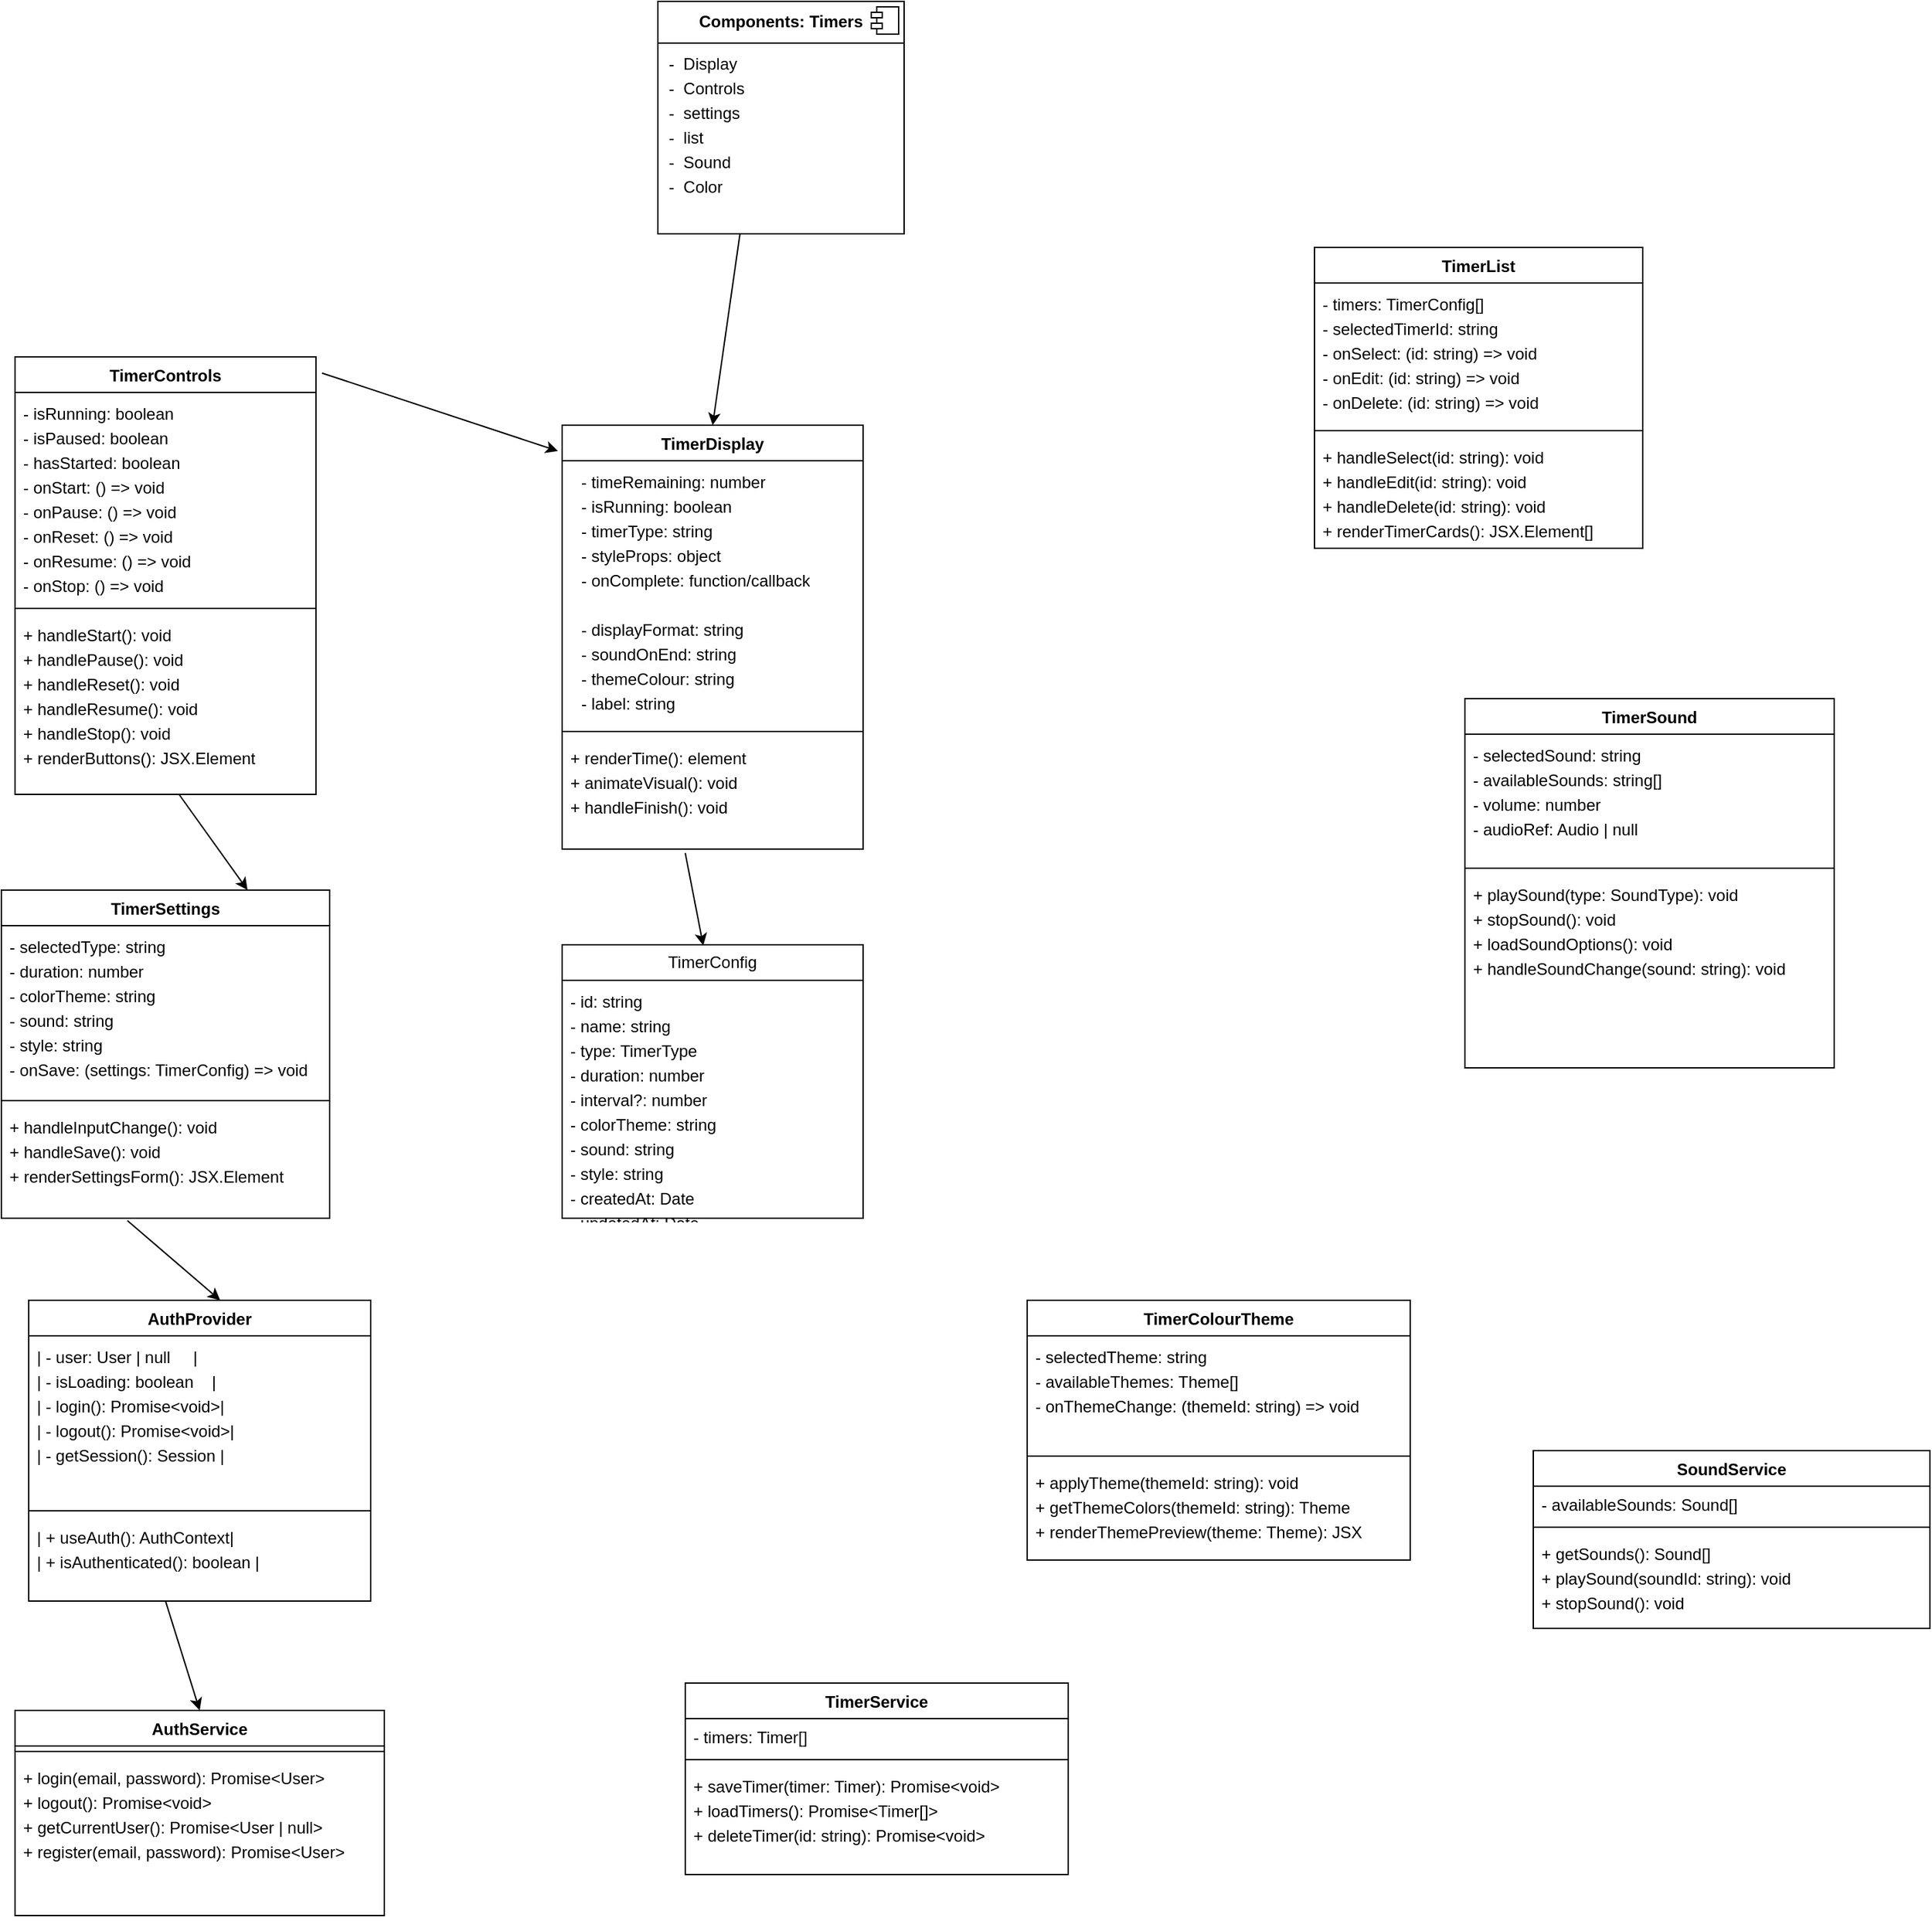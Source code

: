 <mxfile version="27.0.9">
  <diagram name="Page-1" id="QBBoDQWZTO2eCrty7JTz">
    <mxGraphModel dx="2489" dy="1944" grid="1" gridSize="10" guides="1" tooltips="1" connect="1" arrows="1" fold="1" page="1" pageScale="1" pageWidth="850" pageHeight="1100" math="0" shadow="0">
      <root>
        <mxCell id="0" />
        <mxCell id="1" parent="0" />
        <mxCell id="0FBJy8l07Yth9Wb-NzU2-1" value="&lt;div style=&quot;line-height: 150%;&quot;&gt;&lt;p style=&quot;margin:0px;margin-top:6px;text-align:center;&quot;&gt;&lt;b&gt;Components: Timers&lt;/b&gt;&lt;/p&gt;&lt;hr size=&quot;1&quot; style=&quot;border-style:solid;&quot;&gt;&lt;p style=&quot;margin:0px;margin-left:8px;&quot;&gt;-&amp;nbsp; Display&lt;/p&gt;&lt;p style=&quot;margin:0px;margin-left:8px;&quot;&gt;-&amp;nbsp; Controls&lt;/p&gt;&lt;p style=&quot;margin:0px;margin-left:8px;&quot;&gt;-&amp;nbsp; settings&lt;/p&gt;&lt;p style=&quot;margin:0px;margin-left:8px;&quot;&gt;-&amp;nbsp; list&lt;/p&gt;&lt;p style=&quot;margin:0px;margin-left:8px;&quot;&gt;-&amp;nbsp; Sound&amp;nbsp;&lt;/p&gt;&lt;p style=&quot;margin:0px;margin-left:8px;&quot;&gt;-&amp;nbsp; Color&lt;/p&gt;&lt;p style=&quot;margin:0px;margin-left:8px;&quot;&gt;&lt;/p&gt;&lt;/div&gt;" style="align=left;overflow=fill;html=1;dropTarget=0;whiteSpace=wrap;" parent="1" vertex="1">
          <mxGeometry x="-120" y="-250" width="180" height="170" as="geometry" />
        </mxCell>
        <mxCell id="0FBJy8l07Yth9Wb-NzU2-2" value="" style="shape=component;jettyWidth=8;jettyHeight=4;" parent="0FBJy8l07Yth9Wb-NzU2-1" vertex="1">
          <mxGeometry x="1" width="20" height="20" relative="1" as="geometry">
            <mxPoint x="-24" y="4" as="offset" />
          </mxGeometry>
        </mxCell>
        <mxCell id="0FBJy8l07Yth9Wb-NzU2-17" value="" style="endArrow=classic;html=1;rounded=0;exitX=-0.013;exitY=0.419;exitDx=0;exitDy=0;exitPerimeter=0;entryX=0.5;entryY=0;entryDx=0;entryDy=0;" parent="1" edge="1" target="0FBJy8l07Yth9Wb-NzU2-23">
          <mxGeometry width="50" height="50" relative="1" as="geometry">
            <mxPoint x="-60.0" y="-80.0" as="sourcePoint" />
            <mxPoint x="-36.58" y="155.05" as="targetPoint" />
            <Array as="points" />
          </mxGeometry>
        </mxCell>
        <mxCell id="0FBJy8l07Yth9Wb-NzU2-23" value="TimerDisplay" style="swimlane;fontStyle=1;align=center;verticalAlign=top;childLayout=stackLayout;horizontal=1;startSize=26;horizontalStack=0;resizeParent=1;resizeParentMax=0;resizeLast=0;collapsible=1;marginBottom=0;whiteSpace=wrap;html=1;" parent="1" vertex="1">
          <mxGeometry x="-190" y="60" width="220" height="310" as="geometry" />
        </mxCell>
        <mxCell id="0FBJy8l07Yth9Wb-NzU2-24" value="&lt;div style=&quot;line-height: 150%;&quot;&gt;&lt;p style=&quot;margin: 0px 0px 0px 8px;&quot;&gt;- timeRemaining: number&lt;/p&gt;&lt;p style=&quot;margin: 0px 0px 0px 8px;&quot;&gt;- isRunning: boolean&lt;/p&gt;&lt;p style=&quot;margin: 0px 0px 0px 8px;&quot;&gt;- timerType: string&lt;/p&gt;&lt;p style=&quot;margin: 0px 0px 0px 8px;&quot;&gt;- styleProps: object&lt;/p&gt;&lt;p style=&quot;margin: 0px 0px 0px 8px;&quot;&gt;- onComplete: function/callback&lt;/p&gt;&lt;p style=&quot;margin: 0px 0px 0px 8px;&quot;&gt;&lt;br&gt;&lt;/p&gt;&lt;p style=&quot;margin: 0px 0px 0px 8px;&quot;&gt;- displayFormat: string&lt;/p&gt;&lt;p style=&quot;margin: 0px 0px 0px 8px;&quot;&gt;- soundOnEnd: string&lt;/p&gt;&lt;p style=&quot;margin: 0px 0px 0px 8px;&quot;&gt;- themeColour: string&lt;/p&gt;&lt;p style=&quot;margin: 0px 0px 0px 8px;&quot;&gt;- label: string&lt;/p&gt;&lt;/div&gt;" style="text;strokeColor=none;fillColor=none;align=left;verticalAlign=top;spacingLeft=4;spacingRight=4;overflow=hidden;rotatable=0;points=[[0,0.5],[1,0.5]];portConstraint=eastwest;whiteSpace=wrap;html=1;" parent="0FBJy8l07Yth9Wb-NzU2-23" vertex="1">
          <mxGeometry y="26" width="220" height="194" as="geometry" />
        </mxCell>
        <mxCell id="0FBJy8l07Yth9Wb-NzU2-25" value="" style="line;strokeWidth=1;fillColor=none;align=left;verticalAlign=middle;spacingTop=-1;spacingLeft=3;spacingRight=3;rotatable=0;labelPosition=right;points=[];portConstraint=eastwest;strokeColor=inherit;" parent="0FBJy8l07Yth9Wb-NzU2-23" vertex="1">
          <mxGeometry y="220" width="220" height="8" as="geometry" />
        </mxCell>
        <mxCell id="0FBJy8l07Yth9Wb-NzU2-26" value="&lt;div style=&quot;line-height: 150%;&quot;&gt;+ renderTime(): element&lt;div&gt;+ animateVisual(): void&lt;/div&gt;&lt;div&gt;+ handleFinish(): void&lt;/div&gt;&lt;/div&gt;" style="text;strokeColor=none;fillColor=none;align=left;verticalAlign=top;spacingLeft=4;spacingRight=4;overflow=hidden;rotatable=0;points=[[0,0.5],[1,0.5]];portConstraint=eastwest;whiteSpace=wrap;html=1;" parent="0FBJy8l07Yth9Wb-NzU2-23" vertex="1">
          <mxGeometry y="228" width="220" height="82" as="geometry" />
        </mxCell>
        <mxCell id="0FBJy8l07Yth9Wb-NzU2-28" value="TimerControls" style="swimlane;fontStyle=1;align=center;verticalAlign=top;childLayout=stackLayout;horizontal=1;startSize=26;horizontalStack=0;resizeParent=1;resizeParentMax=0;resizeLast=0;collapsible=1;marginBottom=0;whiteSpace=wrap;html=1;" parent="1" vertex="1">
          <mxGeometry x="-590" y="10" width="220" height="320" as="geometry" />
        </mxCell>
        <mxCell id="0FBJy8l07Yth9Wb-NzU2-29" value="&lt;div style=&quot;line-height: 150%;&quot;&gt;&lt;div&gt;&lt;span style=&quot;font-size: 12px;&quot;&gt;- isRunning: boolean&amp;nbsp;&amp;nbsp;&lt;/span&gt;&lt;/div&gt;&lt;div&gt;&lt;span style=&quot;font-size: 12px;&quot;&gt;- isPaused: boolean&amp;nbsp; &amp;nbsp;&lt;/span&gt;&lt;/div&gt;&lt;div&gt;&lt;span style=&quot;font-size: 12px;&quot;&gt;- hasStarted: boolean&amp;nbsp;&lt;/span&gt;&lt;/div&gt;&lt;div&gt;&lt;span style=&quot;font-size: 12px;&quot;&gt;- onStart: () =&amp;gt; void&amp;nbsp;&lt;/span&gt;&lt;/div&gt;&lt;div&gt;&lt;span style=&quot;font-size: 12px;&quot;&gt;- onPause: () =&amp;gt; void&amp;nbsp;&lt;/span&gt;&lt;/div&gt;&lt;div&gt;&lt;span style=&quot;font-size: 12px;&quot;&gt;- onReset: () =&amp;gt; void&amp;nbsp;&lt;/span&gt;&lt;/div&gt;&lt;div&gt;&lt;span style=&quot;font-size: 12px;&quot;&gt;- onResume: () =&amp;gt; void&lt;/span&gt;&lt;/div&gt;&lt;div&gt;&lt;span style=&quot;font-size: 12px;&quot;&gt;- onStop: () =&amp;gt; void&amp;nbsp;&lt;/span&gt;&lt;/div&gt;&lt;/div&gt;" style="text;strokeColor=none;fillColor=none;align=left;verticalAlign=top;spacingLeft=4;spacingRight=4;overflow=hidden;rotatable=0;points=[[0,0.5],[1,0.5]];portConstraint=eastwest;whiteSpace=wrap;html=1;" parent="0FBJy8l07Yth9Wb-NzU2-28" vertex="1">
          <mxGeometry y="26" width="220" height="154" as="geometry" />
        </mxCell>
        <mxCell id="0FBJy8l07Yth9Wb-NzU2-30" value="" style="line;strokeWidth=1;fillColor=none;align=left;verticalAlign=middle;spacingTop=-1;spacingLeft=3;spacingRight=3;rotatable=0;labelPosition=right;points=[];portConstraint=eastwest;strokeColor=inherit;" parent="0FBJy8l07Yth9Wb-NzU2-28" vertex="1">
          <mxGeometry y="180" width="220" height="8" as="geometry" />
        </mxCell>
        <mxCell id="0FBJy8l07Yth9Wb-NzU2-31" value="&lt;div style=&quot;line-height: 150%;&quot;&gt;&lt;div&gt;&lt;span style=&quot;font-size: 12px;&quot;&gt;+ handleStart(): void&amp;nbsp;&lt;/span&gt;&lt;/div&gt;&lt;div&gt;&lt;span style=&quot;font-size: 12px;&quot;&gt;+ handlePause(): void&amp;nbsp;&lt;/span&gt;&lt;/div&gt;&lt;div&gt;&lt;span style=&quot;font-size: 12px;&quot;&gt;+ handleReset(): void&amp;nbsp;&lt;/span&gt;&lt;/div&gt;&lt;div&gt;&lt;span style=&quot;font-size: 12px;&quot;&gt;+ handleResume(): void&lt;/span&gt;&lt;/div&gt;&lt;div&gt;&lt;span style=&quot;font-size: 12px;&quot;&gt;+ handleStop(): void&amp;nbsp;&amp;nbsp;&lt;/span&gt;&lt;/div&gt;&lt;div&gt;&lt;span style=&quot;font-size: 12px;&quot;&gt;+ renderButtons(): JSX.Element&lt;/span&gt;&lt;/div&gt;&lt;/div&gt;" style="text;strokeColor=none;fillColor=none;align=left;verticalAlign=top;spacingLeft=4;spacingRight=4;overflow=hidden;rotatable=0;points=[[0,0.5],[1,0.5]];portConstraint=eastwest;whiteSpace=wrap;html=1;" parent="0FBJy8l07Yth9Wb-NzU2-28" vertex="1">
          <mxGeometry y="188" width="220" height="132" as="geometry" />
        </mxCell>
        <mxCell id="0FBJy8l07Yth9Wb-NzU2-32" value="" style="endArrow=classic;html=1;rounded=0;entryX=-0.014;entryY=0.061;entryDx=0;entryDy=0;entryPerimeter=0;exitX=1.02;exitY=0.037;exitDx=0;exitDy=0;exitPerimeter=0;" parent="1" target="0FBJy8l07Yth9Wb-NzU2-23" edge="1" source="0FBJy8l07Yth9Wb-NzU2-28">
          <mxGeometry width="50" height="50" relative="1" as="geometry">
            <mxPoint x="-300" y="80" as="sourcePoint" />
            <mxPoint x="-250" y="30" as="targetPoint" />
          </mxGeometry>
        </mxCell>
        <mxCell id="0FBJy8l07Yth9Wb-NzU2-33" value="TimerSettings" style="swimlane;fontStyle=1;align=center;verticalAlign=top;childLayout=stackLayout;horizontal=1;startSize=26;horizontalStack=0;resizeParent=1;resizeParentMax=0;resizeLast=0;collapsible=1;marginBottom=0;whiteSpace=wrap;html=1;" parent="1" vertex="1">
          <mxGeometry x="-600" y="400" width="240" height="240" as="geometry" />
        </mxCell>
        <mxCell id="0FBJy8l07Yth9Wb-NzU2-34" value="&lt;div style=&quot;line-height: 150%;&quot;&gt;&lt;div&gt;&lt;span style=&quot;font-size: 12px;&quot;&gt;- selectedType: string&amp;nbsp; &amp;nbsp; &amp;nbsp;&amp;nbsp;&lt;/span&gt;&lt;/div&gt;&lt;div&gt;&lt;span style=&quot;font-size: 12px;&quot;&gt;- duration: number&amp;nbsp; &amp;nbsp; &amp;nbsp; &amp;nbsp; &amp;nbsp;&amp;nbsp;&lt;/span&gt;&lt;/div&gt;&lt;div&gt;&lt;span style=&quot;font-size: 12px;&quot;&gt;- colorTheme: string&amp;nbsp; &amp;nbsp; &amp;nbsp; &amp;nbsp;&amp;nbsp;&lt;/span&gt;&lt;/div&gt;&lt;div&gt;&lt;span style=&quot;font-size: 12px;&quot;&gt;- sound: string&amp;nbsp; &amp;nbsp; &amp;nbsp; &amp;nbsp; &amp;nbsp; &amp;nbsp; &amp;nbsp;&lt;/span&gt;&lt;/div&gt;&lt;div&gt;&lt;span style=&quot;font-size: 12px;&quot;&gt;- style: string&amp;nbsp; &amp;nbsp; &amp;nbsp; &amp;nbsp; &amp;nbsp; &amp;nbsp; &amp;nbsp;&lt;/span&gt;&lt;/div&gt;&lt;div&gt;&lt;span style=&quot;background-color: transparent; color: light-dark(rgb(0, 0, 0), rgb(255, 255, 255));&quot;&gt;- onSave: (settings: TimerConfig) =&amp;gt; void&amp;nbsp;&lt;/span&gt;&lt;/div&gt;&lt;/div&gt;" style="text;strokeColor=none;fillColor=none;align=left;verticalAlign=top;spacingLeft=4;spacingRight=4;overflow=hidden;rotatable=0;points=[[0,0.5],[1,0.5]];portConstraint=eastwest;whiteSpace=wrap;html=1;" parent="0FBJy8l07Yth9Wb-NzU2-33" vertex="1">
          <mxGeometry y="26" width="240" height="124" as="geometry" />
        </mxCell>
        <mxCell id="0FBJy8l07Yth9Wb-NzU2-35" value="" style="line;strokeWidth=1;fillColor=none;align=left;verticalAlign=middle;spacingTop=-1;spacingLeft=3;spacingRight=3;rotatable=0;labelPosition=right;points=[];portConstraint=eastwest;strokeColor=inherit;" parent="0FBJy8l07Yth9Wb-NzU2-33" vertex="1">
          <mxGeometry y="150" width="240" height="8" as="geometry" />
        </mxCell>
        <mxCell id="0FBJy8l07Yth9Wb-NzU2-36" value="&lt;div style=&quot;line-height: 150%;&quot;&gt;&lt;div&gt;&lt;span style=&quot;font-size: 12px;&quot;&gt;+ handleInputChange(): void&lt;/span&gt;&lt;/div&gt;&lt;div&gt;&lt;span style=&quot;font-size: 12px;&quot;&gt;+ handleSave(): void&amp;nbsp; &amp;nbsp; &amp;nbsp; &amp;nbsp;&amp;nbsp;&lt;/span&gt;&lt;/div&gt;&lt;div&gt;&lt;span style=&quot;font-size: 12px;&quot;&gt;+ renderSettingsForm(): JSX.Element&amp;nbsp;&lt;/span&gt;&lt;/div&gt;&lt;/div&gt;" style="text;strokeColor=none;fillColor=none;align=left;verticalAlign=top;spacingLeft=4;spacingRight=4;overflow=hidden;rotatable=0;points=[[0,0.5],[1,0.5]];portConstraint=eastwest;whiteSpace=wrap;html=1;" parent="0FBJy8l07Yth9Wb-NzU2-33" vertex="1">
          <mxGeometry y="158" width="240" height="82" as="geometry" />
        </mxCell>
        <mxCell id="0FBJy8l07Yth9Wb-NzU2-37" value="TimerList" style="swimlane;fontStyle=1;align=center;verticalAlign=top;childLayout=stackLayout;horizontal=1;startSize=26;horizontalStack=0;resizeParent=1;resizeParentMax=0;resizeLast=0;collapsible=1;marginBottom=0;whiteSpace=wrap;html=1;" parent="1" vertex="1">
          <mxGeometry x="360" y="-70" width="240" height="220" as="geometry" />
        </mxCell>
        <mxCell id="0FBJy8l07Yth9Wb-NzU2-38" value="&lt;div style=&quot;line-height: 150%;&quot;&gt;&lt;div&gt;&lt;span style=&quot;font-size: 12px;&quot;&gt;- timers: TimerConfig[]&amp;nbsp; &amp;nbsp; &amp;nbsp;&lt;/span&gt;&lt;/div&gt;&lt;div&gt;&lt;span style=&quot;font-size: 12px;&quot;&gt;- selectedTimerId: string&amp;nbsp; &amp;nbsp;&lt;/span&gt;&lt;/div&gt;&lt;div&gt;&lt;span style=&quot;font-size: 12px;&quot;&gt;- onSelect: (id: string) =&amp;gt; void&amp;nbsp;&lt;/span&gt;&lt;/div&gt;&lt;div&gt;&lt;span style=&quot;background-color: transparent; color: light-dark(rgb(0, 0, 0), rgb(255, 255, 255));&quot;&gt;- onEdit: (id: string) =&amp;gt; void&amp;nbsp; &amp;nbsp;&lt;/span&gt;&lt;/div&gt;&lt;div&gt;&lt;span style=&quot;font-size: 12px;&quot;&gt;- onDelete: (id: string) =&amp;gt; void&amp;nbsp;&lt;/span&gt;&lt;/div&gt;&lt;/div&gt;" style="text;strokeColor=none;fillColor=none;align=left;verticalAlign=top;spacingLeft=4;spacingRight=4;overflow=hidden;rotatable=0;points=[[0,0.5],[1,0.5]];portConstraint=eastwest;whiteSpace=wrap;html=1;" parent="0FBJy8l07Yth9Wb-NzU2-37" vertex="1">
          <mxGeometry y="26" width="240" height="104" as="geometry" />
        </mxCell>
        <mxCell id="0FBJy8l07Yth9Wb-NzU2-39" value="" style="line;strokeWidth=1;fillColor=none;align=left;verticalAlign=middle;spacingTop=-1;spacingLeft=3;spacingRight=3;rotatable=0;labelPosition=right;points=[];portConstraint=eastwest;strokeColor=inherit;" parent="0FBJy8l07Yth9Wb-NzU2-37" vertex="1">
          <mxGeometry y="130" width="240" height="8" as="geometry" />
        </mxCell>
        <mxCell id="0FBJy8l07Yth9Wb-NzU2-40" value="&lt;div style=&quot;line-height: 150%;&quot;&gt;&lt;div&gt;&lt;span style=&quot;font-size: 12px;&quot;&gt;+ handleSelect(id: string): void&amp;nbsp;&lt;/span&gt;&lt;/div&gt;&lt;div&gt;&lt;span style=&quot;font-size: 12px;&quot;&gt;+ handleEdit(id: string): void&amp;nbsp; &amp;nbsp;&lt;/span&gt;&lt;/div&gt;&lt;div&gt;&lt;span style=&quot;font-size: 12px;&quot;&gt;+ handleDelete(id: string): void&amp;nbsp;&lt;/span&gt;&lt;/div&gt;&lt;div&gt;&lt;span style=&quot;font-size: 12px;&quot;&gt;+ renderTimerCards(): JSX.Element[]&amp;nbsp;&lt;/span&gt;&lt;/div&gt;&lt;/div&gt;" style="text;strokeColor=none;fillColor=none;align=left;verticalAlign=top;spacingLeft=4;spacingRight=4;overflow=hidden;rotatable=0;points=[[0,0.5],[1,0.5]];portConstraint=eastwest;whiteSpace=wrap;html=1;" parent="0FBJy8l07Yth9Wb-NzU2-37" vertex="1">
          <mxGeometry y="138" width="240" height="82" as="geometry" />
        </mxCell>
        <mxCell id="0FBJy8l07Yth9Wb-NzU2-41" value="TimerConfig" style="swimlane;fontStyle=0;childLayout=stackLayout;horizontal=1;startSize=26;fillColor=none;horizontalStack=0;resizeParent=1;resizeParentMax=0;resizeLast=0;collapsible=1;marginBottom=0;whiteSpace=wrap;html=1;" parent="1" vertex="1">
          <mxGeometry x="-190" y="440" width="220" height="200" as="geometry" />
        </mxCell>
        <mxCell id="0FBJy8l07Yth9Wb-NzU2-44" value="&lt;div style=&quot;line-height: 150%;&quot;&gt;&lt;div&gt;&lt;span style=&quot;font-size: 12px;&quot;&gt;- id: string&amp;nbsp; &amp;nbsp; &amp;nbsp; &amp;nbsp; &amp;nbsp; &amp;nbsp; &amp;nbsp; &amp;nbsp;&amp;nbsp;&lt;/span&gt;&lt;/div&gt;&lt;div&gt;&lt;span style=&quot;font-size: 12px;&quot;&gt;- name: string&amp;nbsp; &amp;nbsp; &amp;nbsp; &amp;nbsp; &amp;nbsp; &amp;nbsp; &amp;nbsp;&amp;nbsp;&lt;/span&gt;&lt;/div&gt;&lt;div&gt;&lt;span style=&quot;font-size: 12px;&quot;&gt;- type: TimerType&amp;nbsp; &amp;nbsp; &amp;nbsp; &amp;nbsp; &amp;nbsp; &amp;nbsp;&lt;/span&gt;&lt;/div&gt;&lt;div&gt;&lt;span style=&quot;font-size: 12px;&quot;&gt;- duration: number&amp;nbsp; &amp;nbsp; &amp;nbsp; &amp;nbsp; &amp;nbsp;&amp;nbsp;&lt;/span&gt;&lt;/div&gt;&lt;div&gt;&lt;span style=&quot;font-size: 12px;&quot;&gt;- interval?: number&amp;nbsp; &amp;nbsp; &amp;nbsp; &amp;nbsp; &amp;nbsp;&lt;/span&gt;&lt;/div&gt;&lt;div&gt;&lt;span style=&quot;font-size: 12px;&quot;&gt;- colorTheme: string&amp;nbsp; &amp;nbsp; &amp;nbsp; &amp;nbsp;&lt;/span&gt;&lt;/div&gt;&lt;div&gt;&lt;span style=&quot;font-size: 12px;&quot;&gt;- sound: string&amp;nbsp; &amp;nbsp; &amp;nbsp; &amp;nbsp; &amp;nbsp; &amp;nbsp; &amp;nbsp;&lt;/span&gt;&lt;/div&gt;&lt;div&gt;&lt;span style=&quot;font-size: 12px;&quot;&gt;- style: string&amp;nbsp; &amp;nbsp; &amp;nbsp; &amp;nbsp; &amp;nbsp; &amp;nbsp; &amp;nbsp;&lt;/span&gt;&lt;/div&gt;&lt;div&gt;&lt;span style=&quot;font-size: 12px;&quot;&gt;- createdAt: Date&amp;nbsp; &amp;nbsp; &amp;nbsp; &amp;nbsp; &amp;nbsp; &amp;nbsp;&lt;/span&gt;&lt;/div&gt;&lt;div&gt;&lt;span style=&quot;font-size: 12px;&quot;&gt;- updatedAt: Date&amp;nbsp; &amp;nbsp; &amp;nbsp; &amp;nbsp; &amp;nbsp; &amp;nbsp;&lt;/span&gt;&lt;/div&gt;&lt;div&gt;&lt;span style=&quot;font-size: 12px;&quot;&gt;- userId?: string&amp;nbsp; &amp;nbsp; &amp;nbsp; &amp;nbsp; &amp;nbsp; &amp;nbsp;&lt;/span&gt;&lt;/div&gt;&lt;/div&gt;" style="text;strokeColor=none;fillColor=none;align=left;verticalAlign=top;spacingLeft=4;spacingRight=4;overflow=hidden;rotatable=0;points=[[0,0.5],[1,0.5]];portConstraint=eastwest;whiteSpace=wrap;html=1;strokeWidth=4;" parent="0FBJy8l07Yth9Wb-NzU2-41" vertex="1">
          <mxGeometry y="26" width="220" height="174" as="geometry" />
        </mxCell>
        <mxCell id="0FBJy8l07Yth9Wb-NzU2-45" value="TimerSound" style="swimlane;fontStyle=1;align=center;verticalAlign=top;childLayout=stackLayout;horizontal=1;startSize=26;horizontalStack=0;resizeParent=1;resizeParentMax=0;resizeLast=0;collapsible=1;marginBottom=0;whiteSpace=wrap;html=1;" parent="1" vertex="1">
          <mxGeometry x="470" y="260" width="270" height="270" as="geometry" />
        </mxCell>
        <mxCell id="0FBJy8l07Yth9Wb-NzU2-46" value="&lt;div style=&quot;line-height: 150%;&quot;&gt;&lt;div&gt;&lt;span style=&quot;font-size: 12px;&quot;&gt;- selectedSound: string&amp;nbsp; &amp;nbsp; &amp;nbsp;&lt;/span&gt;&lt;/div&gt;&lt;div&gt;&lt;span style=&quot;font-size: 12px;&quot;&gt;- availableSounds: string[]&amp;nbsp;&lt;/span&gt;&lt;/div&gt;&lt;div&gt;&lt;span style=&quot;font-size: 12px;&quot;&gt;- volume: number&amp;nbsp; &amp;nbsp; &amp;nbsp; &amp;nbsp; &amp;nbsp; &amp;nbsp;&amp;nbsp;&lt;/span&gt;&lt;/div&gt;&lt;div&gt;&lt;span style=&quot;font-size: 12px;&quot;&gt;- audioRef: Audio | null&amp;nbsp; &amp;nbsp; &amp;nbsp;&lt;/span&gt;&lt;/div&gt;&lt;/div&gt;" style="text;strokeColor=none;fillColor=none;align=left;verticalAlign=top;spacingLeft=4;spacingRight=4;overflow=hidden;rotatable=0;points=[[0,0.5],[1,0.5]];portConstraint=eastwest;whiteSpace=wrap;html=1;" parent="0FBJy8l07Yth9Wb-NzU2-45" vertex="1">
          <mxGeometry y="26" width="270" height="94" as="geometry" />
        </mxCell>
        <mxCell id="0FBJy8l07Yth9Wb-NzU2-47" value="" style="line;strokeWidth=1;fillColor=none;align=left;verticalAlign=middle;spacingTop=-1;spacingLeft=3;spacingRight=3;rotatable=0;labelPosition=right;points=[];portConstraint=eastwest;strokeColor=inherit;" parent="0FBJy8l07Yth9Wb-NzU2-45" vertex="1">
          <mxGeometry y="120" width="270" height="8" as="geometry" />
        </mxCell>
        <mxCell id="0FBJy8l07Yth9Wb-NzU2-48" value="&lt;div style=&quot;line-height: 150%;&quot;&gt;&lt;div style=&quot;line-height: 150%;&quot;&gt;+ playSound(type: SoundType): void&amp;nbsp; &amp;nbsp;&lt;/div&gt;&lt;div style=&quot;line-height: 150%;&quot;&gt;+ stopSound(): void&amp;nbsp; &amp;nbsp; &amp;nbsp; &amp;nbsp; &amp;nbsp; &amp;nbsp; &amp;nbsp; &amp;nbsp; &amp;nbsp;&amp;nbsp;&lt;/div&gt;&lt;div style=&quot;line-height: 150%;&quot;&gt;+ loadSoundOptions(): void&amp;nbsp; &amp;nbsp; &amp;nbsp; &amp;nbsp; &amp;nbsp; &amp;nbsp;&lt;/div&gt;&lt;div style=&quot;line-height: 150%;&quot;&gt;+ handleSoundChange(sound: string): void&amp;nbsp;&lt;/div&gt;&lt;/div&gt;" style="text;strokeColor=none;fillColor=none;align=left;verticalAlign=top;spacingLeft=4;spacingRight=4;overflow=hidden;rotatable=0;points=[[0,0.5],[1,0.5]];portConstraint=eastwest;whiteSpace=wrap;html=1;" parent="0FBJy8l07Yth9Wb-NzU2-45" vertex="1">
          <mxGeometry y="128" width="270" height="142" as="geometry" />
        </mxCell>
        <mxCell id="0FBJy8l07Yth9Wb-NzU2-49" value="TimerColourTheme" style="swimlane;fontStyle=1;align=center;verticalAlign=top;childLayout=stackLayout;horizontal=1;startSize=26;horizontalStack=0;resizeParent=1;resizeParentMax=0;resizeLast=0;collapsible=1;marginBottom=0;whiteSpace=wrap;html=1;" parent="1" vertex="1">
          <mxGeometry x="150" y="700" width="280" height="190" as="geometry" />
        </mxCell>
        <mxCell id="0FBJy8l07Yth9Wb-NzU2-50" value="&lt;div style=&quot;line-height: 150%;&quot;&gt;&lt;div&gt;&lt;span style=&quot;font-size: 12px;&quot;&gt;- selectedTheme: string&amp;nbsp; &amp;nbsp; &amp;nbsp;&lt;/span&gt;&lt;/div&gt;&lt;div&gt;&lt;span style=&quot;font-size: 12px;&quot;&gt;- availableThemes: Theme[]&amp;nbsp;&amp;nbsp;&lt;/span&gt;&lt;/div&gt;&lt;div&gt;&lt;span style=&quot;font-size: 12px;&quot;&gt;- onThemeChange: (themeId: string) =&amp;gt; void&amp;nbsp;&lt;/span&gt;&lt;/div&gt;&lt;/div&gt;" style="text;strokeColor=none;fillColor=none;align=left;verticalAlign=top;spacingLeft=4;spacingRight=4;overflow=hidden;rotatable=0;points=[[0,0.5],[1,0.5]];portConstraint=eastwest;whiteSpace=wrap;html=1;" parent="0FBJy8l07Yth9Wb-NzU2-49" vertex="1">
          <mxGeometry y="26" width="280" height="84" as="geometry" />
        </mxCell>
        <mxCell id="0FBJy8l07Yth9Wb-NzU2-51" value="" style="line;strokeWidth=1;fillColor=none;align=left;verticalAlign=middle;spacingTop=-1;spacingLeft=3;spacingRight=3;rotatable=0;labelPosition=right;points=[];portConstraint=eastwest;strokeColor=inherit;" parent="0FBJy8l07Yth9Wb-NzU2-49" vertex="1">
          <mxGeometry y="110" width="280" height="8" as="geometry" />
        </mxCell>
        <mxCell id="0FBJy8l07Yth9Wb-NzU2-52" value="&lt;div style=&quot;line-height: 150%;&quot;&gt;&lt;div&gt;&lt;span style=&quot;font-size: 12px;&quot;&gt;+ applyTheme(themeId: string): void&amp;nbsp; &amp;nbsp; &amp;nbsp; &amp;nbsp;&lt;/span&gt;&lt;/div&gt;&lt;div&gt;&lt;span style=&quot;font-size: 12px;&quot;&gt;+ getThemeColors(themeId: string): Theme&amp;nbsp;&amp;nbsp;&lt;/span&gt;&lt;/div&gt;&lt;div&gt;&lt;span style=&quot;font-size: 12px;&quot;&gt;+ renderThemePreview(theme: Theme): JSX&amp;nbsp; &amp;nbsp;&lt;/span&gt;&lt;/div&gt;&lt;/div&gt;" style="text;strokeColor=none;fillColor=none;align=left;verticalAlign=top;spacingLeft=4;spacingRight=4;overflow=hidden;rotatable=0;points=[[0,0.5],[1,0.5]];portConstraint=eastwest;whiteSpace=wrap;html=1;" parent="0FBJy8l07Yth9Wb-NzU2-49" vertex="1">
          <mxGeometry y="118" width="280" height="72" as="geometry" />
        </mxCell>
        <mxCell id="cPqayjlpoU4VI9S6kcBE-1" value="AuthProvider" style="swimlane;fontStyle=1;align=center;verticalAlign=top;childLayout=stackLayout;horizontal=1;startSize=26;horizontalStack=0;resizeParent=1;resizeParentMax=0;resizeLast=0;collapsible=1;marginBottom=0;whiteSpace=wrap;html=1;" parent="1" vertex="1">
          <mxGeometry x="-580" y="700" width="250" height="220" as="geometry" />
        </mxCell>
        <mxCell id="cPqayjlpoU4VI9S6kcBE-2" value="&lt;div style=&quot;line-height: 150%;&quot;&gt;&lt;div&gt;&lt;span style=&quot;font-size: 12px;&quot;&gt;| - user: User | null&amp;nbsp; &amp;nbsp; &amp;nbsp;|&lt;/span&gt;&lt;/div&gt;&lt;div&gt;&lt;span style=&quot;font-size: 12px;&quot;&gt;| - isLoading: boolean&amp;nbsp; &amp;nbsp; |&lt;/span&gt;&lt;/div&gt;&lt;div&gt;&lt;span style=&quot;font-size: 12px;&quot;&gt;| - login(): Promise&amp;lt;void&amp;gt;|&lt;/span&gt;&lt;/div&gt;&lt;div&gt;&lt;span style=&quot;font-size: 12px;&quot;&gt;| - logout(): Promise&amp;lt;void&amp;gt;|&lt;/span&gt;&lt;/div&gt;&lt;div&gt;&lt;span style=&quot;font-size: 12px;&quot;&gt;| - getSession(): Session |&lt;/span&gt;&lt;/div&gt;&lt;/div&gt;" style="text;strokeColor=none;fillColor=none;align=left;verticalAlign=top;spacingLeft=4;spacingRight=4;overflow=hidden;rotatable=0;points=[[0,0.5],[1,0.5]];portConstraint=eastwest;whiteSpace=wrap;html=1;" parent="cPqayjlpoU4VI9S6kcBE-1" vertex="1">
          <mxGeometry y="26" width="250" height="124" as="geometry" />
        </mxCell>
        <mxCell id="cPqayjlpoU4VI9S6kcBE-3" value="" style="line;strokeWidth=1;fillColor=none;align=left;verticalAlign=middle;spacingTop=-1;spacingLeft=3;spacingRight=3;rotatable=0;labelPosition=right;points=[];portConstraint=eastwest;strokeColor=inherit;" parent="cPqayjlpoU4VI9S6kcBE-1" vertex="1">
          <mxGeometry y="150" width="250" height="8" as="geometry" />
        </mxCell>
        <mxCell id="cPqayjlpoU4VI9S6kcBE-4" value="&lt;div style=&quot;line-height: 150%;&quot;&gt;&lt;div&gt;&lt;span style=&quot;font-size: 12px;&quot;&gt;| + useAuth(): AuthContext|&lt;/span&gt;&lt;/div&gt;&lt;div&gt;&lt;span style=&quot;font-size: 12px;&quot;&gt;| + isAuthenticated(): boolean |&lt;/span&gt;&lt;/div&gt;&lt;/div&gt;" style="text;strokeColor=none;fillColor=none;align=left;verticalAlign=top;spacingLeft=4;spacingRight=4;overflow=hidden;rotatable=0;points=[[0,0.5],[1,0.5]];portConstraint=eastwest;whiteSpace=wrap;html=1;" parent="cPqayjlpoU4VI9S6kcBE-1" vertex="1">
          <mxGeometry y="158" width="250" height="62" as="geometry" />
        </mxCell>
        <mxCell id="cPqayjlpoU4VI9S6kcBE-5" value="TimerService" style="swimlane;fontStyle=1;align=center;verticalAlign=top;childLayout=stackLayout;horizontal=1;startSize=26;horizontalStack=0;resizeParent=1;resizeParentMax=0;resizeLast=0;collapsible=1;marginBottom=0;whiteSpace=wrap;html=1;" parent="1" vertex="1">
          <mxGeometry x="-100" y="980" width="280" height="140" as="geometry" />
        </mxCell>
        <mxCell id="cPqayjlpoU4VI9S6kcBE-6" value="- timers: Timer[]&amp;nbsp;&amp;nbsp;" style="text;strokeColor=none;fillColor=none;align=left;verticalAlign=top;spacingLeft=4;spacingRight=4;overflow=hidden;rotatable=0;points=[[0,0.5],[1,0.5]];portConstraint=eastwest;whiteSpace=wrap;html=1;" parent="cPqayjlpoU4VI9S6kcBE-5" vertex="1">
          <mxGeometry y="26" width="280" height="26" as="geometry" />
        </mxCell>
        <mxCell id="cPqayjlpoU4VI9S6kcBE-7" value="" style="line;strokeWidth=1;fillColor=none;align=left;verticalAlign=middle;spacingTop=-1;spacingLeft=3;spacingRight=3;rotatable=0;labelPosition=right;points=[];portConstraint=eastwest;strokeColor=inherit;" parent="cPqayjlpoU4VI9S6kcBE-5" vertex="1">
          <mxGeometry y="52" width="280" height="8" as="geometry" />
        </mxCell>
        <mxCell id="cPqayjlpoU4VI9S6kcBE-8" value="&lt;div style=&quot;line-height: 150%;&quot;&gt;&lt;div&gt;&lt;span style=&quot;font-size: 12px;&quot;&gt;+ saveTimer(timer: Timer): Promise&amp;lt;void&amp;gt;&amp;nbsp; &amp;nbsp;&lt;/span&gt;&lt;/div&gt;&lt;div&gt;&lt;span style=&quot;font-size: 12px;&quot;&gt;+ loadTimers(): Promise&amp;lt;Timer[]&amp;gt;&amp;nbsp; &amp;nbsp; &amp;nbsp; &amp;nbsp; &amp;nbsp; &amp;nbsp;&lt;/span&gt;&lt;/div&gt;&lt;div&gt;&lt;span style=&quot;font-size: 12px;&quot;&gt;+ deleteTimer(id: string): Promise&amp;lt;void&amp;gt;&amp;nbsp; &amp;nbsp;&lt;/span&gt;&lt;/div&gt;&lt;/div&gt;" style="text;strokeColor=none;fillColor=none;align=left;verticalAlign=top;spacingLeft=4;spacingRight=4;overflow=hidden;rotatable=0;points=[[0,0.5],[1,0.5]];portConstraint=eastwest;whiteSpace=wrap;html=1;" parent="cPqayjlpoU4VI9S6kcBE-5" vertex="1">
          <mxGeometry y="60" width="280" height="80" as="geometry" />
        </mxCell>
        <mxCell id="cPqayjlpoU4VI9S6kcBE-9" value="SoundService&lt;div&gt;&lt;br&gt;&lt;/div&gt;" style="swimlane;fontStyle=1;align=center;verticalAlign=top;childLayout=stackLayout;horizontal=1;startSize=26;horizontalStack=0;resizeParent=1;resizeParentMax=0;resizeLast=0;collapsible=1;marginBottom=0;whiteSpace=wrap;html=1;" parent="1" vertex="1">
          <mxGeometry x="520" y="810" width="290" height="130" as="geometry" />
        </mxCell>
        <mxCell id="cPqayjlpoU4VI9S6kcBE-10" value="- availableSounds: Sound[]" style="text;strokeColor=none;fillColor=none;align=left;verticalAlign=top;spacingLeft=4;spacingRight=4;overflow=hidden;rotatable=0;points=[[0,0.5],[1,0.5]];portConstraint=eastwest;whiteSpace=wrap;html=1;" parent="cPqayjlpoU4VI9S6kcBE-9" vertex="1">
          <mxGeometry y="26" width="290" height="26" as="geometry" />
        </mxCell>
        <mxCell id="cPqayjlpoU4VI9S6kcBE-11" value="" style="line;strokeWidth=1;fillColor=none;align=left;verticalAlign=middle;spacingTop=-1;spacingLeft=3;spacingRight=3;rotatable=0;labelPosition=right;points=[];portConstraint=eastwest;strokeColor=inherit;" parent="cPqayjlpoU4VI9S6kcBE-9" vertex="1">
          <mxGeometry y="52" width="290" height="8" as="geometry" />
        </mxCell>
        <mxCell id="cPqayjlpoU4VI9S6kcBE-12" value="&lt;div style=&quot;line-height: 150%;&quot;&gt;&lt;div&gt;&lt;span style=&quot;font-size: 12px;&quot;&gt;+ getSounds(): Sound[]&amp;nbsp; &amp;nbsp; &amp;nbsp;&lt;/span&gt;&lt;/div&gt;&lt;div&gt;&lt;span style=&quot;font-size: 12px;&quot;&gt;+ playSound(soundId: string): void&amp;nbsp;&lt;/span&gt;&lt;/div&gt;&lt;div&gt;&lt;span style=&quot;font-size: 12px;&quot;&gt;+ stopSound(): void&amp;nbsp;&lt;/span&gt;&lt;/div&gt;&lt;/div&gt;" style="text;strokeColor=none;fillColor=none;align=left;verticalAlign=top;spacingLeft=4;spacingRight=4;overflow=hidden;rotatable=0;points=[[0,0.5],[1,0.5]];portConstraint=eastwest;whiteSpace=wrap;html=1;" parent="cPqayjlpoU4VI9S6kcBE-9" vertex="1">
          <mxGeometry y="60" width="290" height="70" as="geometry" />
        </mxCell>
        <mxCell id="cPqayjlpoU4VI9S6kcBE-13" value="AuthService" style="swimlane;fontStyle=1;align=center;verticalAlign=top;childLayout=stackLayout;horizontal=1;startSize=26;horizontalStack=0;resizeParent=1;resizeParentMax=0;resizeLast=0;collapsible=1;marginBottom=0;whiteSpace=wrap;html=1;" parent="1" vertex="1">
          <mxGeometry x="-590" y="1000" width="270" height="150" as="geometry" />
        </mxCell>
        <mxCell id="cPqayjlpoU4VI9S6kcBE-15" value="" style="line;strokeWidth=1;fillColor=none;align=left;verticalAlign=middle;spacingTop=-1;spacingLeft=3;spacingRight=3;rotatable=0;labelPosition=right;points=[];portConstraint=eastwest;strokeColor=inherit;" parent="cPqayjlpoU4VI9S6kcBE-13" vertex="1">
          <mxGeometry y="26" width="270" height="8" as="geometry" />
        </mxCell>
        <mxCell id="cPqayjlpoU4VI9S6kcBE-16" value="&lt;div style=&quot;line-height: 150%;&quot;&gt;&lt;div&gt;&lt;span style=&quot;font-size: 12px;&quot;&gt;+ login(email, password): Promise&amp;lt;User&amp;gt;&amp;nbsp; &amp;nbsp;&amp;nbsp;&lt;/span&gt;&lt;/div&gt;&lt;div&gt;&lt;span style=&quot;font-size: 12px;&quot;&gt;+ logout(): Promise&amp;lt;void&amp;gt;&amp;nbsp; &amp;nbsp; &amp;nbsp; &amp;nbsp; &amp;nbsp; &amp;nbsp; &amp;nbsp; &amp;nbsp; &amp;nbsp;&amp;nbsp;&lt;/span&gt;&lt;/div&gt;&lt;div&gt;&lt;span style=&quot;font-size: 12px;&quot;&gt;+ getCurrentUser(): Promise&amp;lt;User | null&amp;gt;&amp;nbsp; &amp;nbsp;&lt;/span&gt;&lt;/div&gt;&lt;div&gt;&lt;span style=&quot;font-size: 12px;&quot;&gt;+ register(email, password): Promise&amp;lt;User&amp;gt;&lt;/span&gt;&lt;/div&gt;&lt;/div&gt;" style="text;strokeColor=none;fillColor=none;align=left;verticalAlign=top;spacingLeft=4;spacingRight=4;overflow=hidden;rotatable=0;points=[[0,0.5],[1,0.5]];portConstraint=eastwest;whiteSpace=wrap;html=1;" parent="cPqayjlpoU4VI9S6kcBE-13" vertex="1">
          <mxGeometry y="34" width="270" height="116" as="geometry" />
        </mxCell>
        <mxCell id="pvXBPYnXg4E1T7L2Vw_e-1" value="" style="endArrow=classic;html=1;rounded=0;entryX=0.75;entryY=0;entryDx=0;entryDy=0;exitX=0.545;exitY=1;exitDx=0;exitDy=0;exitPerimeter=0;" edge="1" parent="1" source="0FBJy8l07Yth9Wb-NzU2-31" target="0FBJy8l07Yth9Wb-NzU2-33">
          <mxGeometry width="50" height="50" relative="1" as="geometry">
            <mxPoint x="-480" y="390" as="sourcePoint" />
            <mxPoint x="-430" y="340" as="targetPoint" />
          </mxGeometry>
        </mxCell>
        <mxCell id="pvXBPYnXg4E1T7L2Vw_e-3" value="" style="endArrow=classic;html=1;rounded=0;entryX=0.56;entryY=0;entryDx=0;entryDy=0;entryPerimeter=0;exitX=0.384;exitY=1.022;exitDx=0;exitDy=0;exitPerimeter=0;" edge="1" parent="1" source="0FBJy8l07Yth9Wb-NzU2-36" target="cPqayjlpoU4VI9S6kcBE-1">
          <mxGeometry width="50" height="50" relative="1" as="geometry">
            <mxPoint x="-530" y="700" as="sourcePoint" />
            <mxPoint x="-480" y="650" as="targetPoint" />
          </mxGeometry>
        </mxCell>
        <mxCell id="pvXBPYnXg4E1T7L2Vw_e-4" value="" style="endArrow=classic;html=1;rounded=0;entryX=0.469;entryY=0.003;entryDx=0;entryDy=0;entryPerimeter=0;exitX=0.409;exitY=1.035;exitDx=0;exitDy=0;exitPerimeter=0;" edge="1" parent="1" source="0FBJy8l07Yth9Wb-NzU2-26" target="0FBJy8l07Yth9Wb-NzU2-41">
          <mxGeometry width="50" height="50" relative="1" as="geometry">
            <mxPoint x="-105" y="430" as="sourcePoint" />
            <mxPoint x="-55" y="380" as="targetPoint" />
          </mxGeometry>
        </mxCell>
        <mxCell id="pvXBPYnXg4E1T7L2Vw_e-5" value="" style="endArrow=classic;html=1;rounded=0;entryX=0.5;entryY=0;entryDx=0;entryDy=0;exitX=0.4;exitY=1;exitDx=0;exitDy=0;exitPerimeter=0;" edge="1" parent="1" source="cPqayjlpoU4VI9S6kcBE-4" target="cPqayjlpoU4VI9S6kcBE-13">
          <mxGeometry width="50" height="50" relative="1" as="geometry">
            <mxPoint x="-505" y="980" as="sourcePoint" />
            <mxPoint x="-455" y="930" as="targetPoint" />
          </mxGeometry>
        </mxCell>
      </root>
    </mxGraphModel>
  </diagram>
</mxfile>
